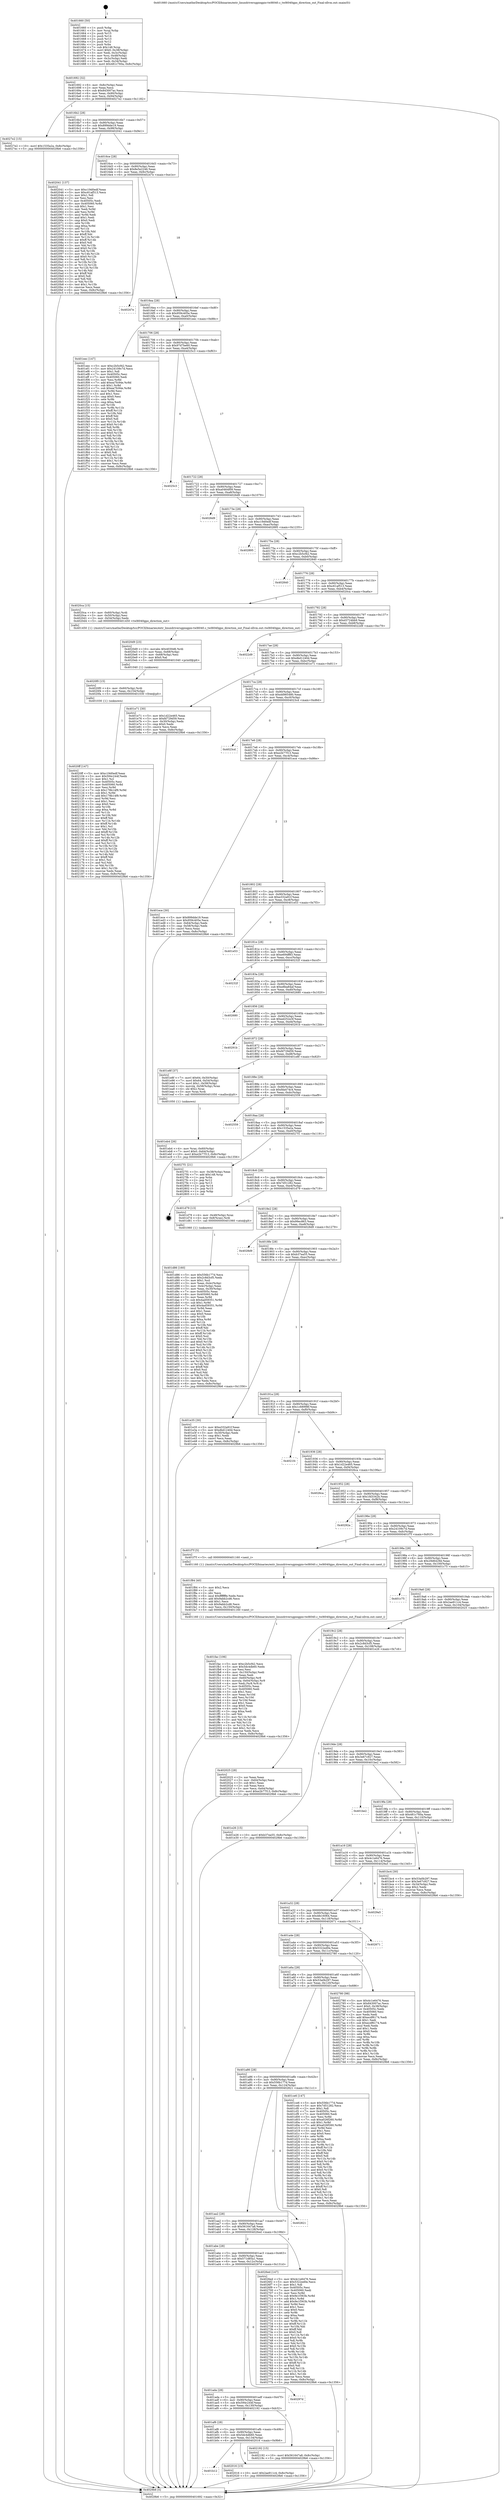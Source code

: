digraph "0x401660" {
  label = "0x401660 (/mnt/c/Users/mathe/Desktop/tcc/POCII/binaries/extr_linuxdriversgpiogpio-twl6040.c_twl6040gpo_direction_out_Final-ollvm.out::main(0))"
  labelloc = "t"
  node[shape=record]

  Entry [label="",width=0.3,height=0.3,shape=circle,fillcolor=black,style=filled]
  "0x401692" [label="{
     0x401692 [32]\l
     | [instrs]\l
     &nbsp;&nbsp;0x401692 \<+6\>: mov -0x8c(%rbp),%eax\l
     &nbsp;&nbsp;0x401698 \<+2\>: mov %eax,%ecx\l
     &nbsp;&nbsp;0x40169a \<+6\>: sub $0x843007ac,%ecx\l
     &nbsp;&nbsp;0x4016a0 \<+6\>: mov %eax,-0x90(%rbp)\l
     &nbsp;&nbsp;0x4016a6 \<+6\>: mov %ecx,-0x94(%rbp)\l
     &nbsp;&nbsp;0x4016ac \<+6\>: je 00000000004027e2 \<main+0x1182\>\l
  }"]
  "0x4027e2" [label="{
     0x4027e2 [15]\l
     | [instrs]\l
     &nbsp;&nbsp;0x4027e2 \<+10\>: movl $0x1535a2a,-0x8c(%rbp)\l
     &nbsp;&nbsp;0x4027ec \<+5\>: jmp 00000000004029b6 \<main+0x1356\>\l
  }"]
  "0x4016b2" [label="{
     0x4016b2 [28]\l
     | [instrs]\l
     &nbsp;&nbsp;0x4016b2 \<+5\>: jmp 00000000004016b7 \<main+0x57\>\l
     &nbsp;&nbsp;0x4016b7 \<+6\>: mov -0x90(%rbp),%eax\l
     &nbsp;&nbsp;0x4016bd \<+5\>: sub $0x899dde19,%eax\l
     &nbsp;&nbsp;0x4016c2 \<+6\>: mov %eax,-0x98(%rbp)\l
     &nbsp;&nbsp;0x4016c8 \<+6\>: je 0000000000402041 \<main+0x9e1\>\l
  }"]
  Exit [label="",width=0.3,height=0.3,shape=circle,fillcolor=black,style=filled,peripheries=2]
  "0x402041" [label="{
     0x402041 [137]\l
     | [instrs]\l
     &nbsp;&nbsp;0x402041 \<+5\>: mov $0xc19d0edf,%eax\l
     &nbsp;&nbsp;0x402046 \<+5\>: mov $0xc61af513,%ecx\l
     &nbsp;&nbsp;0x40204b \<+2\>: mov $0x1,%dl\l
     &nbsp;&nbsp;0x40204d \<+2\>: xor %esi,%esi\l
     &nbsp;&nbsp;0x40204f \<+7\>: mov 0x40505c,%edi\l
     &nbsp;&nbsp;0x402056 \<+8\>: mov 0x405060,%r8d\l
     &nbsp;&nbsp;0x40205e \<+3\>: sub $0x1,%esi\l
     &nbsp;&nbsp;0x402061 \<+3\>: mov %edi,%r9d\l
     &nbsp;&nbsp;0x402064 \<+3\>: add %esi,%r9d\l
     &nbsp;&nbsp;0x402067 \<+4\>: imul %r9d,%edi\l
     &nbsp;&nbsp;0x40206b \<+3\>: and $0x1,%edi\l
     &nbsp;&nbsp;0x40206e \<+3\>: cmp $0x0,%edi\l
     &nbsp;&nbsp;0x402071 \<+4\>: sete %r10b\l
     &nbsp;&nbsp;0x402075 \<+4\>: cmp $0xa,%r8d\l
     &nbsp;&nbsp;0x402079 \<+4\>: setl %r11b\l
     &nbsp;&nbsp;0x40207d \<+3\>: mov %r10b,%bl\l
     &nbsp;&nbsp;0x402080 \<+3\>: xor $0xff,%bl\l
     &nbsp;&nbsp;0x402083 \<+3\>: mov %r11b,%r14b\l
     &nbsp;&nbsp;0x402086 \<+4\>: xor $0xff,%r14b\l
     &nbsp;&nbsp;0x40208a \<+3\>: xor $0x0,%dl\l
     &nbsp;&nbsp;0x40208d \<+3\>: mov %bl,%r15b\l
     &nbsp;&nbsp;0x402090 \<+4\>: and $0x0,%r15b\l
     &nbsp;&nbsp;0x402094 \<+3\>: and %dl,%r10b\l
     &nbsp;&nbsp;0x402097 \<+3\>: mov %r14b,%r12b\l
     &nbsp;&nbsp;0x40209a \<+4\>: and $0x0,%r12b\l
     &nbsp;&nbsp;0x40209e \<+3\>: and %dl,%r11b\l
     &nbsp;&nbsp;0x4020a1 \<+3\>: or %r10b,%r15b\l
     &nbsp;&nbsp;0x4020a4 \<+3\>: or %r11b,%r12b\l
     &nbsp;&nbsp;0x4020a7 \<+3\>: xor %r12b,%r15b\l
     &nbsp;&nbsp;0x4020aa \<+3\>: or %r14b,%bl\l
     &nbsp;&nbsp;0x4020ad \<+3\>: xor $0xff,%bl\l
     &nbsp;&nbsp;0x4020b0 \<+3\>: or $0x0,%dl\l
     &nbsp;&nbsp;0x4020b3 \<+2\>: and %dl,%bl\l
     &nbsp;&nbsp;0x4020b5 \<+3\>: or %bl,%r15b\l
     &nbsp;&nbsp;0x4020b8 \<+4\>: test $0x1,%r15b\l
     &nbsp;&nbsp;0x4020bc \<+3\>: cmovne %ecx,%eax\l
     &nbsp;&nbsp;0x4020bf \<+6\>: mov %eax,-0x8c(%rbp)\l
     &nbsp;&nbsp;0x4020c5 \<+5\>: jmp 00000000004029b6 \<main+0x1356\>\l
  }"]
  "0x4016ce" [label="{
     0x4016ce [28]\l
     | [instrs]\l
     &nbsp;&nbsp;0x4016ce \<+5\>: jmp 00000000004016d3 \<main+0x73\>\l
     &nbsp;&nbsp;0x4016d3 \<+6\>: mov -0x90(%rbp),%eax\l
     &nbsp;&nbsp;0x4016d9 \<+5\>: sub $0x8e5e2246,%eax\l
     &nbsp;&nbsp;0x4016de \<+6\>: mov %eax,-0x9c(%rbp)\l
     &nbsp;&nbsp;0x4016e4 \<+6\>: je 000000000040247e \<main+0xe1e\>\l
  }"]
  "0x4020ff" [label="{
     0x4020ff [147]\l
     | [instrs]\l
     &nbsp;&nbsp;0x4020ff \<+5\>: mov $0xc19d0edf,%eax\l
     &nbsp;&nbsp;0x402104 \<+5\>: mov $0x594c244f,%edx\l
     &nbsp;&nbsp;0x402109 \<+2\>: mov $0x1,%cl\l
     &nbsp;&nbsp;0x40210b \<+7\>: mov 0x40505c,%esi\l
     &nbsp;&nbsp;0x402112 \<+8\>: mov 0x405060,%r8d\l
     &nbsp;&nbsp;0x40211a \<+3\>: mov %esi,%r9d\l
     &nbsp;&nbsp;0x40211d \<+7\>: sub $0x178b14f9,%r9d\l
     &nbsp;&nbsp;0x402124 \<+4\>: sub $0x1,%r9d\l
     &nbsp;&nbsp;0x402128 \<+7\>: add $0x178b14f9,%r9d\l
     &nbsp;&nbsp;0x40212f \<+4\>: imul %r9d,%esi\l
     &nbsp;&nbsp;0x402133 \<+3\>: and $0x1,%esi\l
     &nbsp;&nbsp;0x402136 \<+3\>: cmp $0x0,%esi\l
     &nbsp;&nbsp;0x402139 \<+4\>: sete %r10b\l
     &nbsp;&nbsp;0x40213d \<+4\>: cmp $0xa,%r8d\l
     &nbsp;&nbsp;0x402141 \<+4\>: setl %r11b\l
     &nbsp;&nbsp;0x402145 \<+3\>: mov %r10b,%bl\l
     &nbsp;&nbsp;0x402148 \<+3\>: xor $0xff,%bl\l
     &nbsp;&nbsp;0x40214b \<+3\>: mov %r11b,%r14b\l
     &nbsp;&nbsp;0x40214e \<+4\>: xor $0xff,%r14b\l
     &nbsp;&nbsp;0x402152 \<+3\>: xor $0x1,%cl\l
     &nbsp;&nbsp;0x402155 \<+3\>: mov %bl,%r15b\l
     &nbsp;&nbsp;0x402158 \<+4\>: and $0xff,%r15b\l
     &nbsp;&nbsp;0x40215c \<+3\>: and %cl,%r10b\l
     &nbsp;&nbsp;0x40215f \<+3\>: mov %r14b,%r12b\l
     &nbsp;&nbsp;0x402162 \<+4\>: and $0xff,%r12b\l
     &nbsp;&nbsp;0x402166 \<+3\>: and %cl,%r11b\l
     &nbsp;&nbsp;0x402169 \<+3\>: or %r10b,%r15b\l
     &nbsp;&nbsp;0x40216c \<+3\>: or %r11b,%r12b\l
     &nbsp;&nbsp;0x40216f \<+3\>: xor %r12b,%r15b\l
     &nbsp;&nbsp;0x402172 \<+3\>: or %r14b,%bl\l
     &nbsp;&nbsp;0x402175 \<+3\>: xor $0xff,%bl\l
     &nbsp;&nbsp;0x402178 \<+3\>: or $0x1,%cl\l
     &nbsp;&nbsp;0x40217b \<+2\>: and %cl,%bl\l
     &nbsp;&nbsp;0x40217d \<+3\>: or %bl,%r15b\l
     &nbsp;&nbsp;0x402180 \<+4\>: test $0x1,%r15b\l
     &nbsp;&nbsp;0x402184 \<+3\>: cmovne %edx,%eax\l
     &nbsp;&nbsp;0x402187 \<+6\>: mov %eax,-0x8c(%rbp)\l
     &nbsp;&nbsp;0x40218d \<+5\>: jmp 00000000004029b6 \<main+0x1356\>\l
  }"]
  "0x40247e" [label="{
     0x40247e\l
  }", style=dashed]
  "0x4016ea" [label="{
     0x4016ea [28]\l
     | [instrs]\l
     &nbsp;&nbsp;0x4016ea \<+5\>: jmp 00000000004016ef \<main+0x8f\>\l
     &nbsp;&nbsp;0x4016ef \<+6\>: mov -0x90(%rbp),%eax\l
     &nbsp;&nbsp;0x4016f5 \<+5\>: sub $0x959c405e,%eax\l
     &nbsp;&nbsp;0x4016fa \<+6\>: mov %eax,-0xa0(%rbp)\l
     &nbsp;&nbsp;0x401700 \<+6\>: je 0000000000401eec \<main+0x88c\>\l
  }"]
  "0x4020f0" [label="{
     0x4020f0 [15]\l
     | [instrs]\l
     &nbsp;&nbsp;0x4020f0 \<+4\>: mov -0x60(%rbp),%rdi\l
     &nbsp;&nbsp;0x4020f4 \<+6\>: mov %eax,-0x154(%rbp)\l
     &nbsp;&nbsp;0x4020fa \<+5\>: call 0000000000401030 \<free@plt\>\l
     | [calls]\l
     &nbsp;&nbsp;0x401030 \{1\} (unknown)\l
  }"]
  "0x401eec" [label="{
     0x401eec [147]\l
     | [instrs]\l
     &nbsp;&nbsp;0x401eec \<+5\>: mov $0xc2b5cf42,%eax\l
     &nbsp;&nbsp;0x401ef1 \<+5\>: mov $0x24109c7d,%ecx\l
     &nbsp;&nbsp;0x401ef6 \<+2\>: mov $0x1,%dl\l
     &nbsp;&nbsp;0x401ef8 \<+7\>: mov 0x40505c,%esi\l
     &nbsp;&nbsp;0x401eff \<+7\>: mov 0x405060,%edi\l
     &nbsp;&nbsp;0x401f06 \<+3\>: mov %esi,%r8d\l
     &nbsp;&nbsp;0x401f09 \<+7\>: add $0xea7fc94e,%r8d\l
     &nbsp;&nbsp;0x401f10 \<+4\>: sub $0x1,%r8d\l
     &nbsp;&nbsp;0x401f14 \<+7\>: sub $0xea7fc94e,%r8d\l
     &nbsp;&nbsp;0x401f1b \<+4\>: imul %r8d,%esi\l
     &nbsp;&nbsp;0x401f1f \<+3\>: and $0x1,%esi\l
     &nbsp;&nbsp;0x401f22 \<+3\>: cmp $0x0,%esi\l
     &nbsp;&nbsp;0x401f25 \<+4\>: sete %r9b\l
     &nbsp;&nbsp;0x401f29 \<+3\>: cmp $0xa,%edi\l
     &nbsp;&nbsp;0x401f2c \<+4\>: setl %r10b\l
     &nbsp;&nbsp;0x401f30 \<+3\>: mov %r9b,%r11b\l
     &nbsp;&nbsp;0x401f33 \<+4\>: xor $0xff,%r11b\l
     &nbsp;&nbsp;0x401f37 \<+3\>: mov %r10b,%bl\l
     &nbsp;&nbsp;0x401f3a \<+3\>: xor $0xff,%bl\l
     &nbsp;&nbsp;0x401f3d \<+3\>: xor $0x0,%dl\l
     &nbsp;&nbsp;0x401f40 \<+3\>: mov %r11b,%r14b\l
     &nbsp;&nbsp;0x401f43 \<+4\>: and $0x0,%r14b\l
     &nbsp;&nbsp;0x401f47 \<+3\>: and %dl,%r9b\l
     &nbsp;&nbsp;0x401f4a \<+3\>: mov %bl,%r15b\l
     &nbsp;&nbsp;0x401f4d \<+4\>: and $0x0,%r15b\l
     &nbsp;&nbsp;0x401f51 \<+3\>: and %dl,%r10b\l
     &nbsp;&nbsp;0x401f54 \<+3\>: or %r9b,%r14b\l
     &nbsp;&nbsp;0x401f57 \<+3\>: or %r10b,%r15b\l
     &nbsp;&nbsp;0x401f5a \<+3\>: xor %r15b,%r14b\l
     &nbsp;&nbsp;0x401f5d \<+3\>: or %bl,%r11b\l
     &nbsp;&nbsp;0x401f60 \<+4\>: xor $0xff,%r11b\l
     &nbsp;&nbsp;0x401f64 \<+3\>: or $0x0,%dl\l
     &nbsp;&nbsp;0x401f67 \<+3\>: and %dl,%r11b\l
     &nbsp;&nbsp;0x401f6a \<+3\>: or %r11b,%r14b\l
     &nbsp;&nbsp;0x401f6d \<+4\>: test $0x1,%r14b\l
     &nbsp;&nbsp;0x401f71 \<+3\>: cmovne %ecx,%eax\l
     &nbsp;&nbsp;0x401f74 \<+6\>: mov %eax,-0x8c(%rbp)\l
     &nbsp;&nbsp;0x401f7a \<+5\>: jmp 00000000004029b6 \<main+0x1356\>\l
  }"]
  "0x401706" [label="{
     0x401706 [28]\l
     | [instrs]\l
     &nbsp;&nbsp;0x401706 \<+5\>: jmp 000000000040170b \<main+0xab\>\l
     &nbsp;&nbsp;0x40170b \<+6\>: mov -0x90(%rbp),%eax\l
     &nbsp;&nbsp;0x401711 \<+5\>: sub $0x97d7be60,%eax\l
     &nbsp;&nbsp;0x401716 \<+6\>: mov %eax,-0xa4(%rbp)\l
     &nbsp;&nbsp;0x40171c \<+6\>: je 00000000004025c3 \<main+0xf63\>\l
  }"]
  "0x4020d9" [label="{
     0x4020d9 [23]\l
     | [instrs]\l
     &nbsp;&nbsp;0x4020d9 \<+10\>: movabs $0x4030d6,%rdi\l
     &nbsp;&nbsp;0x4020e3 \<+3\>: mov %eax,-0x68(%rbp)\l
     &nbsp;&nbsp;0x4020e6 \<+3\>: mov -0x68(%rbp),%esi\l
     &nbsp;&nbsp;0x4020e9 \<+2\>: mov $0x0,%al\l
     &nbsp;&nbsp;0x4020eb \<+5\>: call 0000000000401040 \<printf@plt\>\l
     | [calls]\l
     &nbsp;&nbsp;0x401040 \{1\} (unknown)\l
  }"]
  "0x4025c3" [label="{
     0x4025c3\l
  }", style=dashed]
  "0x401722" [label="{
     0x401722 [28]\l
     | [instrs]\l
     &nbsp;&nbsp;0x401722 \<+5\>: jmp 0000000000401727 \<main+0xc7\>\l
     &nbsp;&nbsp;0x401727 \<+6\>: mov -0x90(%rbp),%eax\l
     &nbsp;&nbsp;0x40172d \<+5\>: sub $0xa0464f09,%eax\l
     &nbsp;&nbsp;0x401732 \<+6\>: mov %eax,-0xa8(%rbp)\l
     &nbsp;&nbsp;0x401738 \<+6\>: je 00000000004026d9 \<main+0x1079\>\l
  }"]
  "0x401b12" [label="{
     0x401b12\l
  }", style=dashed]
  "0x4026d9" [label="{
     0x4026d9\l
  }", style=dashed]
  "0x40173e" [label="{
     0x40173e [28]\l
     | [instrs]\l
     &nbsp;&nbsp;0x40173e \<+5\>: jmp 0000000000401743 \<main+0xe3\>\l
     &nbsp;&nbsp;0x401743 \<+6\>: mov -0x90(%rbp),%eax\l
     &nbsp;&nbsp;0x401749 \<+5\>: sub $0xc19d0edf,%eax\l
     &nbsp;&nbsp;0x40174e \<+6\>: mov %eax,-0xac(%rbp)\l
     &nbsp;&nbsp;0x401754 \<+6\>: je 0000000000402895 \<main+0x1235\>\l
  }"]
  "0x402016" [label="{
     0x402016 [15]\l
     | [instrs]\l
     &nbsp;&nbsp;0x402016 \<+10\>: movl $0x2ae911c4,-0x8c(%rbp)\l
     &nbsp;&nbsp;0x402020 \<+5\>: jmp 00000000004029b6 \<main+0x1356\>\l
  }"]
  "0x402895" [label="{
     0x402895\l
  }", style=dashed]
  "0x40175a" [label="{
     0x40175a [28]\l
     | [instrs]\l
     &nbsp;&nbsp;0x40175a \<+5\>: jmp 000000000040175f \<main+0xff\>\l
     &nbsp;&nbsp;0x40175f \<+6\>: mov -0x90(%rbp),%eax\l
     &nbsp;&nbsp;0x401765 \<+5\>: sub $0xc2b5cf42,%eax\l
     &nbsp;&nbsp;0x40176a \<+6\>: mov %eax,-0xb0(%rbp)\l
     &nbsp;&nbsp;0x401770 \<+6\>: je 0000000000402840 \<main+0x11e0\>\l
  }"]
  "0x401af6" [label="{
     0x401af6 [28]\l
     | [instrs]\l
     &nbsp;&nbsp;0x401af6 \<+5\>: jmp 0000000000401afb \<main+0x49b\>\l
     &nbsp;&nbsp;0x401afb \<+6\>: mov -0x90(%rbp),%eax\l
     &nbsp;&nbsp;0x401b01 \<+5\>: sub $0x5dc4db60,%eax\l
     &nbsp;&nbsp;0x401b06 \<+6\>: mov %eax,-0x134(%rbp)\l
     &nbsp;&nbsp;0x401b0c \<+6\>: je 0000000000402016 \<main+0x9b6\>\l
  }"]
  "0x402840" [label="{
     0x402840\l
  }", style=dashed]
  "0x401776" [label="{
     0x401776 [28]\l
     | [instrs]\l
     &nbsp;&nbsp;0x401776 \<+5\>: jmp 000000000040177b \<main+0x11b\>\l
     &nbsp;&nbsp;0x40177b \<+6\>: mov -0x90(%rbp),%eax\l
     &nbsp;&nbsp;0x401781 \<+5\>: sub $0xc61af513,%eax\l
     &nbsp;&nbsp;0x401786 \<+6\>: mov %eax,-0xb4(%rbp)\l
     &nbsp;&nbsp;0x40178c \<+6\>: je 00000000004020ca \<main+0xa6a\>\l
  }"]
  "0x402192" [label="{
     0x402192 [15]\l
     | [instrs]\l
     &nbsp;&nbsp;0x402192 \<+10\>: movl $0x561647a8,-0x8c(%rbp)\l
     &nbsp;&nbsp;0x40219c \<+5\>: jmp 00000000004029b6 \<main+0x1356\>\l
  }"]
  "0x4020ca" [label="{
     0x4020ca [15]\l
     | [instrs]\l
     &nbsp;&nbsp;0x4020ca \<+4\>: mov -0x60(%rbp),%rdi\l
     &nbsp;&nbsp;0x4020ce \<+3\>: mov -0x50(%rbp),%esi\l
     &nbsp;&nbsp;0x4020d1 \<+3\>: mov -0x54(%rbp),%edx\l
     &nbsp;&nbsp;0x4020d4 \<+5\>: call 0000000000401450 \<twl6040gpo_direction_out\>\l
     | [calls]\l
     &nbsp;&nbsp;0x401450 \{1\} (/mnt/c/Users/mathe/Desktop/tcc/POCII/binaries/extr_linuxdriversgpiogpio-twl6040.c_twl6040gpo_direction_out_Final-ollvm.out::twl6040gpo_direction_out)\l
  }"]
  "0x401792" [label="{
     0x401792 [28]\l
     | [instrs]\l
     &nbsp;&nbsp;0x401792 \<+5\>: jmp 0000000000401797 \<main+0x137\>\l
     &nbsp;&nbsp;0x401797 \<+6\>: mov -0x90(%rbp),%eax\l
     &nbsp;&nbsp;0x40179d \<+5\>: sub $0xd3724bb9,%eax\l
     &nbsp;&nbsp;0x4017a2 \<+6\>: mov %eax,-0xb8(%rbp)\l
     &nbsp;&nbsp;0x4017a8 \<+6\>: je 00000000004022d9 \<main+0xc79\>\l
  }"]
  "0x401ada" [label="{
     0x401ada [28]\l
     | [instrs]\l
     &nbsp;&nbsp;0x401ada \<+5\>: jmp 0000000000401adf \<main+0x47f\>\l
     &nbsp;&nbsp;0x401adf \<+6\>: mov -0x90(%rbp),%eax\l
     &nbsp;&nbsp;0x401ae5 \<+5\>: sub $0x594c244f,%eax\l
     &nbsp;&nbsp;0x401aea \<+6\>: mov %eax,-0x130(%rbp)\l
     &nbsp;&nbsp;0x401af0 \<+6\>: je 0000000000402192 \<main+0xb32\>\l
  }"]
  "0x4022d9" [label="{
     0x4022d9\l
  }", style=dashed]
  "0x4017ae" [label="{
     0x4017ae [28]\l
     | [instrs]\l
     &nbsp;&nbsp;0x4017ae \<+5\>: jmp 00000000004017b3 \<main+0x153\>\l
     &nbsp;&nbsp;0x4017b3 \<+6\>: mov -0x90(%rbp),%eax\l
     &nbsp;&nbsp;0x4017b9 \<+5\>: sub $0xdbd1240d,%eax\l
     &nbsp;&nbsp;0x4017be \<+6\>: mov %eax,-0xbc(%rbp)\l
     &nbsp;&nbsp;0x4017c4 \<+6\>: je 0000000000401e71 \<main+0x811\>\l
  }"]
  "0x40297d" [label="{
     0x40297d\l
  }", style=dashed]
  "0x401e71" [label="{
     0x401e71 [30]\l
     | [instrs]\l
     &nbsp;&nbsp;0x401e71 \<+5\>: mov $0x1d22e465,%eax\l
     &nbsp;&nbsp;0x401e76 \<+5\>: mov $0xfd729d59,%ecx\l
     &nbsp;&nbsp;0x401e7b \<+3\>: mov -0x30(%rbp),%edx\l
     &nbsp;&nbsp;0x401e7e \<+3\>: cmp $0x0,%edx\l
     &nbsp;&nbsp;0x401e81 \<+3\>: cmove %ecx,%eax\l
     &nbsp;&nbsp;0x401e84 \<+6\>: mov %eax,-0x8c(%rbp)\l
     &nbsp;&nbsp;0x401e8a \<+5\>: jmp 00000000004029b6 \<main+0x1356\>\l
  }"]
  "0x4017ca" [label="{
     0x4017ca [28]\l
     | [instrs]\l
     &nbsp;&nbsp;0x4017ca \<+5\>: jmp 00000000004017cf \<main+0x16f\>\l
     &nbsp;&nbsp;0x4017cf \<+6\>: mov -0x90(%rbp),%eax\l
     &nbsp;&nbsp;0x4017d5 \<+5\>: sub $0xdd985480,%eax\l
     &nbsp;&nbsp;0x4017da \<+6\>: mov %eax,-0xc0(%rbp)\l
     &nbsp;&nbsp;0x4017e0 \<+6\>: je 00000000004023cd \<main+0xd6d\>\l
  }"]
  "0x401abe" [label="{
     0x401abe [28]\l
     | [instrs]\l
     &nbsp;&nbsp;0x401abe \<+5\>: jmp 0000000000401ac3 \<main+0x463\>\l
     &nbsp;&nbsp;0x401ac3 \<+6\>: mov -0x90(%rbp),%eax\l
     &nbsp;&nbsp;0x401ac9 \<+5\>: sub $0x571d85a1,%eax\l
     &nbsp;&nbsp;0x401ace \<+6\>: mov %eax,-0x12c(%rbp)\l
     &nbsp;&nbsp;0x401ad4 \<+6\>: je 000000000040297d \<main+0x131d\>\l
  }"]
  "0x4023cd" [label="{
     0x4023cd\l
  }", style=dashed]
  "0x4017e6" [label="{
     0x4017e6 [28]\l
     | [instrs]\l
     &nbsp;&nbsp;0x4017e6 \<+5\>: jmp 00000000004017eb \<main+0x18b\>\l
     &nbsp;&nbsp;0x4017eb \<+6\>: mov -0x90(%rbp),%eax\l
     &nbsp;&nbsp;0x4017f1 \<+5\>: sub $0xe2b77f13,%eax\l
     &nbsp;&nbsp;0x4017f6 \<+6\>: mov %eax,-0xc4(%rbp)\l
     &nbsp;&nbsp;0x4017fc \<+6\>: je 0000000000401ece \<main+0x86e\>\l
  }"]
  "0x4026ed" [label="{
     0x4026ed [147]\l
     | [instrs]\l
     &nbsp;&nbsp;0x4026ed \<+5\>: mov $0x4c1e6476,%eax\l
     &nbsp;&nbsp;0x4026f2 \<+5\>: mov $0x5322ed0e,%ecx\l
     &nbsp;&nbsp;0x4026f7 \<+2\>: mov $0x1,%dl\l
     &nbsp;&nbsp;0x4026f9 \<+7\>: mov 0x40505c,%esi\l
     &nbsp;&nbsp;0x402700 \<+7\>: mov 0x405060,%edi\l
     &nbsp;&nbsp;0x402707 \<+3\>: mov %esi,%r8d\l
     &nbsp;&nbsp;0x40270a \<+7\>: sub $0x9e1f363b,%r8d\l
     &nbsp;&nbsp;0x402711 \<+4\>: sub $0x1,%r8d\l
     &nbsp;&nbsp;0x402715 \<+7\>: add $0x9e1f363b,%r8d\l
     &nbsp;&nbsp;0x40271c \<+4\>: imul %r8d,%esi\l
     &nbsp;&nbsp;0x402720 \<+3\>: and $0x1,%esi\l
     &nbsp;&nbsp;0x402723 \<+3\>: cmp $0x0,%esi\l
     &nbsp;&nbsp;0x402726 \<+4\>: sete %r9b\l
     &nbsp;&nbsp;0x40272a \<+3\>: cmp $0xa,%edi\l
     &nbsp;&nbsp;0x40272d \<+4\>: setl %r10b\l
     &nbsp;&nbsp;0x402731 \<+3\>: mov %r9b,%r11b\l
     &nbsp;&nbsp;0x402734 \<+4\>: xor $0xff,%r11b\l
     &nbsp;&nbsp;0x402738 \<+3\>: mov %r10b,%bl\l
     &nbsp;&nbsp;0x40273b \<+3\>: xor $0xff,%bl\l
     &nbsp;&nbsp;0x40273e \<+3\>: xor $0x0,%dl\l
     &nbsp;&nbsp;0x402741 \<+3\>: mov %r11b,%r14b\l
     &nbsp;&nbsp;0x402744 \<+4\>: and $0x0,%r14b\l
     &nbsp;&nbsp;0x402748 \<+3\>: and %dl,%r9b\l
     &nbsp;&nbsp;0x40274b \<+3\>: mov %bl,%r15b\l
     &nbsp;&nbsp;0x40274e \<+4\>: and $0x0,%r15b\l
     &nbsp;&nbsp;0x402752 \<+3\>: and %dl,%r10b\l
     &nbsp;&nbsp;0x402755 \<+3\>: or %r9b,%r14b\l
     &nbsp;&nbsp;0x402758 \<+3\>: or %r10b,%r15b\l
     &nbsp;&nbsp;0x40275b \<+3\>: xor %r15b,%r14b\l
     &nbsp;&nbsp;0x40275e \<+3\>: or %bl,%r11b\l
     &nbsp;&nbsp;0x402761 \<+4\>: xor $0xff,%r11b\l
     &nbsp;&nbsp;0x402765 \<+3\>: or $0x0,%dl\l
     &nbsp;&nbsp;0x402768 \<+3\>: and %dl,%r11b\l
     &nbsp;&nbsp;0x40276b \<+3\>: or %r11b,%r14b\l
     &nbsp;&nbsp;0x40276e \<+4\>: test $0x1,%r14b\l
     &nbsp;&nbsp;0x402772 \<+3\>: cmovne %ecx,%eax\l
     &nbsp;&nbsp;0x402775 \<+6\>: mov %eax,-0x8c(%rbp)\l
     &nbsp;&nbsp;0x40277b \<+5\>: jmp 00000000004029b6 \<main+0x1356\>\l
  }"]
  "0x401ece" [label="{
     0x401ece [30]\l
     | [instrs]\l
     &nbsp;&nbsp;0x401ece \<+5\>: mov $0x899dde19,%eax\l
     &nbsp;&nbsp;0x401ed3 \<+5\>: mov $0x959c405e,%ecx\l
     &nbsp;&nbsp;0x401ed8 \<+3\>: mov -0x64(%rbp),%edx\l
     &nbsp;&nbsp;0x401edb \<+3\>: cmp -0x58(%rbp),%edx\l
     &nbsp;&nbsp;0x401ede \<+3\>: cmovl %ecx,%eax\l
     &nbsp;&nbsp;0x401ee1 \<+6\>: mov %eax,-0x8c(%rbp)\l
     &nbsp;&nbsp;0x401ee7 \<+5\>: jmp 00000000004029b6 \<main+0x1356\>\l
  }"]
  "0x401802" [label="{
     0x401802 [28]\l
     | [instrs]\l
     &nbsp;&nbsp;0x401802 \<+5\>: jmp 0000000000401807 \<main+0x1a7\>\l
     &nbsp;&nbsp;0x401807 \<+6\>: mov -0x90(%rbp),%eax\l
     &nbsp;&nbsp;0x40180d \<+5\>: sub $0xe332a91f,%eax\l
     &nbsp;&nbsp;0x401812 \<+6\>: mov %eax,-0xc8(%rbp)\l
     &nbsp;&nbsp;0x401818 \<+6\>: je 0000000000401e53 \<main+0x7f3\>\l
  }"]
  "0x401aa2" [label="{
     0x401aa2 [28]\l
     | [instrs]\l
     &nbsp;&nbsp;0x401aa2 \<+5\>: jmp 0000000000401aa7 \<main+0x447\>\l
     &nbsp;&nbsp;0x401aa7 \<+6\>: mov -0x90(%rbp),%eax\l
     &nbsp;&nbsp;0x401aad \<+5\>: sub $0x561647a8,%eax\l
     &nbsp;&nbsp;0x401ab2 \<+6\>: mov %eax,-0x128(%rbp)\l
     &nbsp;&nbsp;0x401ab8 \<+6\>: je 00000000004026ed \<main+0x108d\>\l
  }"]
  "0x401e53" [label="{
     0x401e53\l
  }", style=dashed]
  "0x40181e" [label="{
     0x40181e [28]\l
     | [instrs]\l
     &nbsp;&nbsp;0x40181e \<+5\>: jmp 0000000000401823 \<main+0x1c3\>\l
     &nbsp;&nbsp;0x401823 \<+6\>: mov -0x90(%rbp),%eax\l
     &nbsp;&nbsp;0x401829 \<+5\>: sub $0xe694ff83,%eax\l
     &nbsp;&nbsp;0x40182e \<+6\>: mov %eax,-0xcc(%rbp)\l
     &nbsp;&nbsp;0x401834 \<+6\>: je 000000000040232f \<main+0xccf\>\l
  }"]
  "0x402821" [label="{
     0x402821\l
  }", style=dashed]
  "0x40232f" [label="{
     0x40232f\l
  }", style=dashed]
  "0x40183a" [label="{
     0x40183a [28]\l
     | [instrs]\l
     &nbsp;&nbsp;0x40183a \<+5\>: jmp 000000000040183f \<main+0x1df\>\l
     &nbsp;&nbsp;0x40183f \<+6\>: mov -0x90(%rbp),%eax\l
     &nbsp;&nbsp;0x401845 \<+5\>: sub $0xe8ba84af,%eax\l
     &nbsp;&nbsp;0x40184a \<+6\>: mov %eax,-0xd0(%rbp)\l
     &nbsp;&nbsp;0x401850 \<+6\>: je 0000000000402680 \<main+0x1020\>\l
  }"]
  "0x401fac" [label="{
     0x401fac [106]\l
     | [instrs]\l
     &nbsp;&nbsp;0x401fac \<+5\>: mov $0xc2b5cf42,%ecx\l
     &nbsp;&nbsp;0x401fb1 \<+5\>: mov $0x5dc4db60,%edx\l
     &nbsp;&nbsp;0x401fb6 \<+2\>: xor %esi,%esi\l
     &nbsp;&nbsp;0x401fb8 \<+6\>: mov -0x150(%rbp),%edi\l
     &nbsp;&nbsp;0x401fbe \<+3\>: imul %eax,%edi\l
     &nbsp;&nbsp;0x401fc1 \<+4\>: mov -0x60(%rbp),%r8\l
     &nbsp;&nbsp;0x401fc5 \<+4\>: movslq -0x64(%rbp),%r9\l
     &nbsp;&nbsp;0x401fc9 \<+4\>: mov %edi,(%r8,%r9,4)\l
     &nbsp;&nbsp;0x401fcd \<+7\>: mov 0x40505c,%eax\l
     &nbsp;&nbsp;0x401fd4 \<+7\>: mov 0x405060,%edi\l
     &nbsp;&nbsp;0x401fdb \<+3\>: sub $0x1,%esi\l
     &nbsp;&nbsp;0x401fde \<+3\>: mov %eax,%r10d\l
     &nbsp;&nbsp;0x401fe1 \<+3\>: add %esi,%r10d\l
     &nbsp;&nbsp;0x401fe4 \<+4\>: imul %r10d,%eax\l
     &nbsp;&nbsp;0x401fe8 \<+3\>: and $0x1,%eax\l
     &nbsp;&nbsp;0x401feb \<+3\>: cmp $0x0,%eax\l
     &nbsp;&nbsp;0x401fee \<+4\>: sete %r11b\l
     &nbsp;&nbsp;0x401ff2 \<+3\>: cmp $0xa,%edi\l
     &nbsp;&nbsp;0x401ff5 \<+3\>: setl %bl\l
     &nbsp;&nbsp;0x401ff8 \<+3\>: mov %r11b,%r14b\l
     &nbsp;&nbsp;0x401ffb \<+3\>: and %bl,%r14b\l
     &nbsp;&nbsp;0x401ffe \<+3\>: xor %bl,%r11b\l
     &nbsp;&nbsp;0x402001 \<+3\>: or %r11b,%r14b\l
     &nbsp;&nbsp;0x402004 \<+4\>: test $0x1,%r14b\l
     &nbsp;&nbsp;0x402008 \<+3\>: cmovne %edx,%ecx\l
     &nbsp;&nbsp;0x40200b \<+6\>: mov %ecx,-0x8c(%rbp)\l
     &nbsp;&nbsp;0x402011 \<+5\>: jmp 00000000004029b6 \<main+0x1356\>\l
  }"]
  "0x402680" [label="{
     0x402680\l
  }", style=dashed]
  "0x401856" [label="{
     0x401856 [28]\l
     | [instrs]\l
     &nbsp;&nbsp;0x401856 \<+5\>: jmp 000000000040185b \<main+0x1fb\>\l
     &nbsp;&nbsp;0x40185b \<+6\>: mov -0x90(%rbp),%eax\l
     &nbsp;&nbsp;0x401861 \<+5\>: sub $0xed252e3f,%eax\l
     &nbsp;&nbsp;0x401866 \<+6\>: mov %eax,-0xd4(%rbp)\l
     &nbsp;&nbsp;0x40186c \<+6\>: je 000000000040291b \<main+0x12bb\>\l
  }"]
  "0x401f84" [label="{
     0x401f84 [40]\l
     | [instrs]\l
     &nbsp;&nbsp;0x401f84 \<+5\>: mov $0x2,%ecx\l
     &nbsp;&nbsp;0x401f89 \<+1\>: cltd\l
     &nbsp;&nbsp;0x401f8a \<+2\>: idiv %ecx\l
     &nbsp;&nbsp;0x401f8c \<+6\>: imul $0xfffffffe,%edx,%ecx\l
     &nbsp;&nbsp;0x401f92 \<+6\>: add $0x9abb2cd6,%ecx\l
     &nbsp;&nbsp;0x401f98 \<+3\>: add $0x1,%ecx\l
     &nbsp;&nbsp;0x401f9b \<+6\>: sub $0x9abb2cd6,%ecx\l
     &nbsp;&nbsp;0x401fa1 \<+6\>: mov %ecx,-0x150(%rbp)\l
     &nbsp;&nbsp;0x401fa7 \<+5\>: call 0000000000401160 \<next_i\>\l
     | [calls]\l
     &nbsp;&nbsp;0x401160 \{1\} (/mnt/c/Users/mathe/Desktop/tcc/POCII/binaries/extr_linuxdriversgpiogpio-twl6040.c_twl6040gpo_direction_out_Final-ollvm.out::next_i)\l
  }"]
  "0x40291b" [label="{
     0x40291b\l
  }", style=dashed]
  "0x401872" [label="{
     0x401872 [28]\l
     | [instrs]\l
     &nbsp;&nbsp;0x401872 \<+5\>: jmp 0000000000401877 \<main+0x217\>\l
     &nbsp;&nbsp;0x401877 \<+6\>: mov -0x90(%rbp),%eax\l
     &nbsp;&nbsp;0x40187d \<+5\>: sub $0xfd729d59,%eax\l
     &nbsp;&nbsp;0x401882 \<+6\>: mov %eax,-0xd8(%rbp)\l
     &nbsp;&nbsp;0x401888 \<+6\>: je 0000000000401e8f \<main+0x82f\>\l
  }"]
  "0x401eb4" [label="{
     0x401eb4 [26]\l
     | [instrs]\l
     &nbsp;&nbsp;0x401eb4 \<+4\>: mov %rax,-0x60(%rbp)\l
     &nbsp;&nbsp;0x401eb8 \<+7\>: movl $0x0,-0x64(%rbp)\l
     &nbsp;&nbsp;0x401ebf \<+10\>: movl $0xe2b77f13,-0x8c(%rbp)\l
     &nbsp;&nbsp;0x401ec9 \<+5\>: jmp 00000000004029b6 \<main+0x1356\>\l
  }"]
  "0x401e8f" [label="{
     0x401e8f [37]\l
     | [instrs]\l
     &nbsp;&nbsp;0x401e8f \<+7\>: movl $0x64,-0x50(%rbp)\l
     &nbsp;&nbsp;0x401e96 \<+7\>: movl $0x64,-0x54(%rbp)\l
     &nbsp;&nbsp;0x401e9d \<+7\>: movl $0x1,-0x58(%rbp)\l
     &nbsp;&nbsp;0x401ea4 \<+4\>: movslq -0x58(%rbp),%rax\l
     &nbsp;&nbsp;0x401ea8 \<+4\>: shl $0x2,%rax\l
     &nbsp;&nbsp;0x401eac \<+3\>: mov %rax,%rdi\l
     &nbsp;&nbsp;0x401eaf \<+5\>: call 0000000000401050 \<malloc@plt\>\l
     | [calls]\l
     &nbsp;&nbsp;0x401050 \{1\} (unknown)\l
  }"]
  "0x40188e" [label="{
     0x40188e [28]\l
     | [instrs]\l
     &nbsp;&nbsp;0x40188e \<+5\>: jmp 0000000000401893 \<main+0x233\>\l
     &nbsp;&nbsp;0x401893 \<+6\>: mov -0x90(%rbp),%eax\l
     &nbsp;&nbsp;0x401899 \<+5\>: sub $0xfda474c4,%eax\l
     &nbsp;&nbsp;0x40189e \<+6\>: mov %eax,-0xdc(%rbp)\l
     &nbsp;&nbsp;0x4018a4 \<+6\>: je 0000000000402559 \<main+0xef9\>\l
  }"]
  "0x401d86" [label="{
     0x401d86 [160]\l
     | [instrs]\l
     &nbsp;&nbsp;0x401d86 \<+5\>: mov $0x556b177d,%ecx\l
     &nbsp;&nbsp;0x401d8b \<+5\>: mov $0x2c8d3cf5,%edx\l
     &nbsp;&nbsp;0x401d90 \<+3\>: mov $0x1,%sil\l
     &nbsp;&nbsp;0x401d93 \<+3\>: mov %eax,-0x4c(%rbp)\l
     &nbsp;&nbsp;0x401d96 \<+3\>: mov -0x4c(%rbp),%eax\l
     &nbsp;&nbsp;0x401d99 \<+3\>: mov %eax,-0x30(%rbp)\l
     &nbsp;&nbsp;0x401d9c \<+7\>: mov 0x40505c,%eax\l
     &nbsp;&nbsp;0x401da3 \<+8\>: mov 0x405060,%r8d\l
     &nbsp;&nbsp;0x401dab \<+3\>: mov %eax,%r9d\l
     &nbsp;&nbsp;0x401dae \<+7\>: sub $0x4ad59351,%r9d\l
     &nbsp;&nbsp;0x401db5 \<+4\>: sub $0x1,%r9d\l
     &nbsp;&nbsp;0x401db9 \<+7\>: add $0x4ad59351,%r9d\l
     &nbsp;&nbsp;0x401dc0 \<+4\>: imul %r9d,%eax\l
     &nbsp;&nbsp;0x401dc4 \<+3\>: and $0x1,%eax\l
     &nbsp;&nbsp;0x401dc7 \<+3\>: cmp $0x0,%eax\l
     &nbsp;&nbsp;0x401dca \<+4\>: sete %r10b\l
     &nbsp;&nbsp;0x401dce \<+4\>: cmp $0xa,%r8d\l
     &nbsp;&nbsp;0x401dd2 \<+4\>: setl %r11b\l
     &nbsp;&nbsp;0x401dd6 \<+3\>: mov %r10b,%bl\l
     &nbsp;&nbsp;0x401dd9 \<+3\>: xor $0xff,%bl\l
     &nbsp;&nbsp;0x401ddc \<+3\>: mov %r11b,%r14b\l
     &nbsp;&nbsp;0x401ddf \<+4\>: xor $0xff,%r14b\l
     &nbsp;&nbsp;0x401de3 \<+4\>: xor $0x0,%sil\l
     &nbsp;&nbsp;0x401de7 \<+3\>: mov %bl,%r15b\l
     &nbsp;&nbsp;0x401dea \<+4\>: and $0x0,%r15b\l
     &nbsp;&nbsp;0x401dee \<+3\>: and %sil,%r10b\l
     &nbsp;&nbsp;0x401df1 \<+3\>: mov %r14b,%r12b\l
     &nbsp;&nbsp;0x401df4 \<+4\>: and $0x0,%r12b\l
     &nbsp;&nbsp;0x401df8 \<+3\>: and %sil,%r11b\l
     &nbsp;&nbsp;0x401dfb \<+3\>: or %r10b,%r15b\l
     &nbsp;&nbsp;0x401dfe \<+3\>: or %r11b,%r12b\l
     &nbsp;&nbsp;0x401e01 \<+3\>: xor %r12b,%r15b\l
     &nbsp;&nbsp;0x401e04 \<+3\>: or %r14b,%bl\l
     &nbsp;&nbsp;0x401e07 \<+3\>: xor $0xff,%bl\l
     &nbsp;&nbsp;0x401e0a \<+4\>: or $0x0,%sil\l
     &nbsp;&nbsp;0x401e0e \<+3\>: and %sil,%bl\l
     &nbsp;&nbsp;0x401e11 \<+3\>: or %bl,%r15b\l
     &nbsp;&nbsp;0x401e14 \<+4\>: test $0x1,%r15b\l
     &nbsp;&nbsp;0x401e18 \<+3\>: cmovne %edx,%ecx\l
     &nbsp;&nbsp;0x401e1b \<+6\>: mov %ecx,-0x8c(%rbp)\l
     &nbsp;&nbsp;0x401e21 \<+5\>: jmp 00000000004029b6 \<main+0x1356\>\l
  }"]
  "0x402559" [label="{
     0x402559\l
  }", style=dashed]
  "0x4018aa" [label="{
     0x4018aa [28]\l
     | [instrs]\l
     &nbsp;&nbsp;0x4018aa \<+5\>: jmp 00000000004018af \<main+0x24f\>\l
     &nbsp;&nbsp;0x4018af \<+6\>: mov -0x90(%rbp),%eax\l
     &nbsp;&nbsp;0x4018b5 \<+5\>: sub $0x1535a2a,%eax\l
     &nbsp;&nbsp;0x4018ba \<+6\>: mov %eax,-0xe0(%rbp)\l
     &nbsp;&nbsp;0x4018c0 \<+6\>: je 00000000004027f1 \<main+0x1191\>\l
  }"]
  "0x401a86" [label="{
     0x401a86 [28]\l
     | [instrs]\l
     &nbsp;&nbsp;0x401a86 \<+5\>: jmp 0000000000401a8b \<main+0x42b\>\l
     &nbsp;&nbsp;0x401a8b \<+6\>: mov -0x90(%rbp),%eax\l
     &nbsp;&nbsp;0x401a91 \<+5\>: sub $0x556b177d,%eax\l
     &nbsp;&nbsp;0x401a96 \<+6\>: mov %eax,-0x124(%rbp)\l
     &nbsp;&nbsp;0x401a9c \<+6\>: je 0000000000402821 \<main+0x11c1\>\l
  }"]
  "0x4027f1" [label="{
     0x4027f1 [21]\l
     | [instrs]\l
     &nbsp;&nbsp;0x4027f1 \<+3\>: mov -0x38(%rbp),%eax\l
     &nbsp;&nbsp;0x4027f4 \<+7\>: add $0x148,%rsp\l
     &nbsp;&nbsp;0x4027fb \<+1\>: pop %rbx\l
     &nbsp;&nbsp;0x4027fc \<+2\>: pop %r12\l
     &nbsp;&nbsp;0x4027fe \<+2\>: pop %r13\l
     &nbsp;&nbsp;0x402800 \<+2\>: pop %r14\l
     &nbsp;&nbsp;0x402802 \<+2\>: pop %r15\l
     &nbsp;&nbsp;0x402804 \<+1\>: pop %rbp\l
     &nbsp;&nbsp;0x402805 \<+1\>: ret\l
  }"]
  "0x4018c6" [label="{
     0x4018c6 [28]\l
     | [instrs]\l
     &nbsp;&nbsp;0x4018c6 \<+5\>: jmp 00000000004018cb \<main+0x26b\>\l
     &nbsp;&nbsp;0x4018cb \<+6\>: mov -0x90(%rbp),%eax\l
     &nbsp;&nbsp;0x4018d1 \<+5\>: sub $0x7d51282,%eax\l
     &nbsp;&nbsp;0x4018d6 \<+6\>: mov %eax,-0xe4(%rbp)\l
     &nbsp;&nbsp;0x4018dc \<+6\>: je 0000000000401d79 \<main+0x719\>\l
  }"]
  "0x401ce6" [label="{
     0x401ce6 [147]\l
     | [instrs]\l
     &nbsp;&nbsp;0x401ce6 \<+5\>: mov $0x556b177d,%eax\l
     &nbsp;&nbsp;0x401ceb \<+5\>: mov $0x7d51282,%ecx\l
     &nbsp;&nbsp;0x401cf0 \<+2\>: mov $0x1,%dl\l
     &nbsp;&nbsp;0x401cf2 \<+7\>: mov 0x40505c,%esi\l
     &nbsp;&nbsp;0x401cf9 \<+7\>: mov 0x405060,%edi\l
     &nbsp;&nbsp;0x401d00 \<+3\>: mov %esi,%r8d\l
     &nbsp;&nbsp;0x401d03 \<+7\>: sub $0xa026f260,%r8d\l
     &nbsp;&nbsp;0x401d0a \<+4\>: sub $0x1,%r8d\l
     &nbsp;&nbsp;0x401d0e \<+7\>: add $0xa026f260,%r8d\l
     &nbsp;&nbsp;0x401d15 \<+4\>: imul %r8d,%esi\l
     &nbsp;&nbsp;0x401d19 \<+3\>: and $0x1,%esi\l
     &nbsp;&nbsp;0x401d1c \<+3\>: cmp $0x0,%esi\l
     &nbsp;&nbsp;0x401d1f \<+4\>: sete %r9b\l
     &nbsp;&nbsp;0x401d23 \<+3\>: cmp $0xa,%edi\l
     &nbsp;&nbsp;0x401d26 \<+4\>: setl %r10b\l
     &nbsp;&nbsp;0x401d2a \<+3\>: mov %r9b,%r11b\l
     &nbsp;&nbsp;0x401d2d \<+4\>: xor $0xff,%r11b\l
     &nbsp;&nbsp;0x401d31 \<+3\>: mov %r10b,%bl\l
     &nbsp;&nbsp;0x401d34 \<+3\>: xor $0xff,%bl\l
     &nbsp;&nbsp;0x401d37 \<+3\>: xor $0x0,%dl\l
     &nbsp;&nbsp;0x401d3a \<+3\>: mov %r11b,%r14b\l
     &nbsp;&nbsp;0x401d3d \<+4\>: and $0x0,%r14b\l
     &nbsp;&nbsp;0x401d41 \<+3\>: and %dl,%r9b\l
     &nbsp;&nbsp;0x401d44 \<+3\>: mov %bl,%r15b\l
     &nbsp;&nbsp;0x401d47 \<+4\>: and $0x0,%r15b\l
     &nbsp;&nbsp;0x401d4b \<+3\>: and %dl,%r10b\l
     &nbsp;&nbsp;0x401d4e \<+3\>: or %r9b,%r14b\l
     &nbsp;&nbsp;0x401d51 \<+3\>: or %r10b,%r15b\l
     &nbsp;&nbsp;0x401d54 \<+3\>: xor %r15b,%r14b\l
     &nbsp;&nbsp;0x401d57 \<+3\>: or %bl,%r11b\l
     &nbsp;&nbsp;0x401d5a \<+4\>: xor $0xff,%r11b\l
     &nbsp;&nbsp;0x401d5e \<+3\>: or $0x0,%dl\l
     &nbsp;&nbsp;0x401d61 \<+3\>: and %dl,%r11b\l
     &nbsp;&nbsp;0x401d64 \<+3\>: or %r11b,%r14b\l
     &nbsp;&nbsp;0x401d67 \<+4\>: test $0x1,%r14b\l
     &nbsp;&nbsp;0x401d6b \<+3\>: cmovne %ecx,%eax\l
     &nbsp;&nbsp;0x401d6e \<+6\>: mov %eax,-0x8c(%rbp)\l
     &nbsp;&nbsp;0x401d74 \<+5\>: jmp 00000000004029b6 \<main+0x1356\>\l
  }"]
  "0x401d79" [label="{
     0x401d79 [13]\l
     | [instrs]\l
     &nbsp;&nbsp;0x401d79 \<+4\>: mov -0x48(%rbp),%rax\l
     &nbsp;&nbsp;0x401d7d \<+4\>: mov 0x8(%rax),%rdi\l
     &nbsp;&nbsp;0x401d81 \<+5\>: call 0000000000401060 \<atoi@plt\>\l
     | [calls]\l
     &nbsp;&nbsp;0x401060 \{1\} (unknown)\l
  }"]
  "0x4018e2" [label="{
     0x4018e2 [28]\l
     | [instrs]\l
     &nbsp;&nbsp;0x4018e2 \<+5\>: jmp 00000000004018e7 \<main+0x287\>\l
     &nbsp;&nbsp;0x4018e7 \<+6\>: mov -0x90(%rbp),%eax\l
     &nbsp;&nbsp;0x4018ed \<+5\>: sub $0x99ec863,%eax\l
     &nbsp;&nbsp;0x4018f2 \<+6\>: mov %eax,-0xe8(%rbp)\l
     &nbsp;&nbsp;0x4018f8 \<+6\>: je 00000000004028d9 \<main+0x1279\>\l
  }"]
  "0x401a6a" [label="{
     0x401a6a [28]\l
     | [instrs]\l
     &nbsp;&nbsp;0x401a6a \<+5\>: jmp 0000000000401a6f \<main+0x40f\>\l
     &nbsp;&nbsp;0x401a6f \<+6\>: mov -0x90(%rbp),%eax\l
     &nbsp;&nbsp;0x401a75 \<+5\>: sub $0x53a0b297,%eax\l
     &nbsp;&nbsp;0x401a7a \<+6\>: mov %eax,-0x120(%rbp)\l
     &nbsp;&nbsp;0x401a80 \<+6\>: je 0000000000401ce6 \<main+0x686\>\l
  }"]
  "0x4028d9" [label="{
     0x4028d9\l
  }", style=dashed]
  "0x4018fe" [label="{
     0x4018fe [28]\l
     | [instrs]\l
     &nbsp;&nbsp;0x4018fe \<+5\>: jmp 0000000000401903 \<main+0x2a3\>\l
     &nbsp;&nbsp;0x401903 \<+6\>: mov -0x90(%rbp),%eax\l
     &nbsp;&nbsp;0x401909 \<+5\>: sub $0xb37ea55,%eax\l
     &nbsp;&nbsp;0x40190e \<+6\>: mov %eax,-0xec(%rbp)\l
     &nbsp;&nbsp;0x401914 \<+6\>: je 0000000000401e35 \<main+0x7d5\>\l
  }"]
  "0x402780" [label="{
     0x402780 [98]\l
     | [instrs]\l
     &nbsp;&nbsp;0x402780 \<+5\>: mov $0x4c1e6476,%eax\l
     &nbsp;&nbsp;0x402785 \<+5\>: mov $0x843007ac,%ecx\l
     &nbsp;&nbsp;0x40278a \<+7\>: movl $0x0,-0x38(%rbp)\l
     &nbsp;&nbsp;0x402791 \<+7\>: mov 0x40505c,%edx\l
     &nbsp;&nbsp;0x402798 \<+7\>: mov 0x405060,%esi\l
     &nbsp;&nbsp;0x40279f \<+2\>: mov %edx,%edi\l
     &nbsp;&nbsp;0x4027a1 \<+6\>: add $0xecdf6174,%edi\l
     &nbsp;&nbsp;0x4027a7 \<+3\>: sub $0x1,%edi\l
     &nbsp;&nbsp;0x4027aa \<+6\>: sub $0xecdf6174,%edi\l
     &nbsp;&nbsp;0x4027b0 \<+3\>: imul %edi,%edx\l
     &nbsp;&nbsp;0x4027b3 \<+3\>: and $0x1,%edx\l
     &nbsp;&nbsp;0x4027b6 \<+3\>: cmp $0x0,%edx\l
     &nbsp;&nbsp;0x4027b9 \<+4\>: sete %r8b\l
     &nbsp;&nbsp;0x4027bd \<+3\>: cmp $0xa,%esi\l
     &nbsp;&nbsp;0x4027c0 \<+4\>: setl %r9b\l
     &nbsp;&nbsp;0x4027c4 \<+3\>: mov %r8b,%r10b\l
     &nbsp;&nbsp;0x4027c7 \<+3\>: and %r9b,%r10b\l
     &nbsp;&nbsp;0x4027ca \<+3\>: xor %r9b,%r8b\l
     &nbsp;&nbsp;0x4027cd \<+3\>: or %r8b,%r10b\l
     &nbsp;&nbsp;0x4027d0 \<+4\>: test $0x1,%r10b\l
     &nbsp;&nbsp;0x4027d4 \<+3\>: cmovne %ecx,%eax\l
     &nbsp;&nbsp;0x4027d7 \<+6\>: mov %eax,-0x8c(%rbp)\l
     &nbsp;&nbsp;0x4027dd \<+5\>: jmp 00000000004029b6 \<main+0x1356\>\l
  }"]
  "0x401e35" [label="{
     0x401e35 [30]\l
     | [instrs]\l
     &nbsp;&nbsp;0x401e35 \<+5\>: mov $0xe332a91f,%eax\l
     &nbsp;&nbsp;0x401e3a \<+5\>: mov $0xdbd1240d,%ecx\l
     &nbsp;&nbsp;0x401e3f \<+3\>: mov -0x30(%rbp),%edx\l
     &nbsp;&nbsp;0x401e42 \<+3\>: cmp $0x1,%edx\l
     &nbsp;&nbsp;0x401e45 \<+3\>: cmovl %ecx,%eax\l
     &nbsp;&nbsp;0x401e48 \<+6\>: mov %eax,-0x8c(%rbp)\l
     &nbsp;&nbsp;0x401e4e \<+5\>: jmp 00000000004029b6 \<main+0x1356\>\l
  }"]
  "0x40191a" [label="{
     0x40191a [28]\l
     | [instrs]\l
     &nbsp;&nbsp;0x40191a \<+5\>: jmp 000000000040191f \<main+0x2bf\>\l
     &nbsp;&nbsp;0x40191f \<+6\>: mov -0x90(%rbp),%eax\l
     &nbsp;&nbsp;0x401925 \<+5\>: sub $0x1c68998f,%eax\l
     &nbsp;&nbsp;0x40192a \<+6\>: mov %eax,-0xf0(%rbp)\l
     &nbsp;&nbsp;0x401930 \<+6\>: je 00000000004021fc \<main+0xb9c\>\l
  }"]
  "0x401a4e" [label="{
     0x401a4e [28]\l
     | [instrs]\l
     &nbsp;&nbsp;0x401a4e \<+5\>: jmp 0000000000401a53 \<main+0x3f3\>\l
     &nbsp;&nbsp;0x401a53 \<+6\>: mov -0x90(%rbp),%eax\l
     &nbsp;&nbsp;0x401a59 \<+5\>: sub $0x5322ed0e,%eax\l
     &nbsp;&nbsp;0x401a5e \<+6\>: mov %eax,-0x11c(%rbp)\l
     &nbsp;&nbsp;0x401a64 \<+6\>: je 0000000000402780 \<main+0x1120\>\l
  }"]
  "0x4021fc" [label="{
     0x4021fc\l
  }", style=dashed]
  "0x401936" [label="{
     0x401936 [28]\l
     | [instrs]\l
     &nbsp;&nbsp;0x401936 \<+5\>: jmp 000000000040193b \<main+0x2db\>\l
     &nbsp;&nbsp;0x40193b \<+6\>: mov -0x90(%rbp),%eax\l
     &nbsp;&nbsp;0x401941 \<+5\>: sub $0x1d22e465,%eax\l
     &nbsp;&nbsp;0x401946 \<+6\>: mov %eax,-0xf4(%rbp)\l
     &nbsp;&nbsp;0x40194c \<+6\>: je 00000000004026ca \<main+0x106a\>\l
  }"]
  "0x402671" [label="{
     0x402671\l
  }", style=dashed]
  "0x4026ca" [label="{
     0x4026ca\l
  }", style=dashed]
  "0x401952" [label="{
     0x401952 [28]\l
     | [instrs]\l
     &nbsp;&nbsp;0x401952 \<+5\>: jmp 0000000000401957 \<main+0x2f7\>\l
     &nbsp;&nbsp;0x401957 \<+6\>: mov -0x90(%rbp),%eax\l
     &nbsp;&nbsp;0x40195d \<+5\>: sub $0x1fd3342b,%eax\l
     &nbsp;&nbsp;0x401962 \<+6\>: mov %eax,-0xf8(%rbp)\l
     &nbsp;&nbsp;0x401968 \<+6\>: je 000000000040292a \<main+0x12ca\>\l
  }"]
  "0x401a32" [label="{
     0x401a32 [28]\l
     | [instrs]\l
     &nbsp;&nbsp;0x401a32 \<+5\>: jmp 0000000000401a37 \<main+0x3d7\>\l
     &nbsp;&nbsp;0x401a37 \<+6\>: mov -0x90(%rbp),%eax\l
     &nbsp;&nbsp;0x401a3d \<+5\>: sub $0x4fe16064,%eax\l
     &nbsp;&nbsp;0x401a42 \<+6\>: mov %eax,-0x118(%rbp)\l
     &nbsp;&nbsp;0x401a48 \<+6\>: je 0000000000402671 \<main+0x1011\>\l
  }"]
  "0x40292a" [label="{
     0x40292a\l
  }", style=dashed]
  "0x40196e" [label="{
     0x40196e [28]\l
     | [instrs]\l
     &nbsp;&nbsp;0x40196e \<+5\>: jmp 0000000000401973 \<main+0x313\>\l
     &nbsp;&nbsp;0x401973 \<+6\>: mov -0x90(%rbp),%eax\l
     &nbsp;&nbsp;0x401979 \<+5\>: sub $0x24109c7d,%eax\l
     &nbsp;&nbsp;0x40197e \<+6\>: mov %eax,-0xfc(%rbp)\l
     &nbsp;&nbsp;0x401984 \<+6\>: je 0000000000401f7f \<main+0x91f\>\l
  }"]
  "0x4029a5" [label="{
     0x4029a5\l
  }", style=dashed]
  "0x401f7f" [label="{
     0x401f7f [5]\l
     | [instrs]\l
     &nbsp;&nbsp;0x401f7f \<+5\>: call 0000000000401160 \<next_i\>\l
     | [calls]\l
     &nbsp;&nbsp;0x401160 \{1\} (/mnt/c/Users/mathe/Desktop/tcc/POCII/binaries/extr_linuxdriversgpiogpio-twl6040.c_twl6040gpo_direction_out_Final-ollvm.out::next_i)\l
  }"]
  "0x40198a" [label="{
     0x40198a [28]\l
     | [instrs]\l
     &nbsp;&nbsp;0x40198a \<+5\>: jmp 000000000040198f \<main+0x32f\>\l
     &nbsp;&nbsp;0x40198f \<+6\>: mov -0x90(%rbp),%eax\l
     &nbsp;&nbsp;0x401995 \<+5\>: sub $0x29d6429d,%eax\l
     &nbsp;&nbsp;0x40199a \<+6\>: mov %eax,-0x100(%rbp)\l
     &nbsp;&nbsp;0x4019a0 \<+6\>: je 0000000000401c75 \<main+0x615\>\l
  }"]
  "0x401660" [label="{
     0x401660 [50]\l
     | [instrs]\l
     &nbsp;&nbsp;0x401660 \<+1\>: push %rbp\l
     &nbsp;&nbsp;0x401661 \<+3\>: mov %rsp,%rbp\l
     &nbsp;&nbsp;0x401664 \<+2\>: push %r15\l
     &nbsp;&nbsp;0x401666 \<+2\>: push %r14\l
     &nbsp;&nbsp;0x401668 \<+2\>: push %r13\l
     &nbsp;&nbsp;0x40166a \<+2\>: push %r12\l
     &nbsp;&nbsp;0x40166c \<+1\>: push %rbx\l
     &nbsp;&nbsp;0x40166d \<+7\>: sub $0x148,%rsp\l
     &nbsp;&nbsp;0x401674 \<+7\>: movl $0x0,-0x38(%rbp)\l
     &nbsp;&nbsp;0x40167b \<+3\>: mov %edi,-0x3c(%rbp)\l
     &nbsp;&nbsp;0x40167e \<+4\>: mov %rsi,-0x48(%rbp)\l
     &nbsp;&nbsp;0x401682 \<+3\>: mov -0x3c(%rbp),%edi\l
     &nbsp;&nbsp;0x401685 \<+3\>: mov %edi,-0x34(%rbp)\l
     &nbsp;&nbsp;0x401688 \<+10\>: movl $0x481c760a,-0x8c(%rbp)\l
  }"]
  "0x401c75" [label="{
     0x401c75\l
  }", style=dashed]
  "0x4019a6" [label="{
     0x4019a6 [28]\l
     | [instrs]\l
     &nbsp;&nbsp;0x4019a6 \<+5\>: jmp 00000000004019ab \<main+0x34b\>\l
     &nbsp;&nbsp;0x4019ab \<+6\>: mov -0x90(%rbp),%eax\l
     &nbsp;&nbsp;0x4019b1 \<+5\>: sub $0x2ae911c4,%eax\l
     &nbsp;&nbsp;0x4019b6 \<+6\>: mov %eax,-0x104(%rbp)\l
     &nbsp;&nbsp;0x4019bc \<+6\>: je 0000000000402025 \<main+0x9c5\>\l
  }"]
  "0x4029b6" [label="{
     0x4029b6 [5]\l
     | [instrs]\l
     &nbsp;&nbsp;0x4029b6 \<+5\>: jmp 0000000000401692 \<main+0x32\>\l
  }"]
  "0x402025" [label="{
     0x402025 [28]\l
     | [instrs]\l
     &nbsp;&nbsp;0x402025 \<+2\>: xor %eax,%eax\l
     &nbsp;&nbsp;0x402027 \<+3\>: mov -0x64(%rbp),%ecx\l
     &nbsp;&nbsp;0x40202a \<+3\>: sub $0x1,%eax\l
     &nbsp;&nbsp;0x40202d \<+2\>: sub %eax,%ecx\l
     &nbsp;&nbsp;0x40202f \<+3\>: mov %ecx,-0x64(%rbp)\l
     &nbsp;&nbsp;0x402032 \<+10\>: movl $0xe2b77f13,-0x8c(%rbp)\l
     &nbsp;&nbsp;0x40203c \<+5\>: jmp 00000000004029b6 \<main+0x1356\>\l
  }"]
  "0x4019c2" [label="{
     0x4019c2 [28]\l
     | [instrs]\l
     &nbsp;&nbsp;0x4019c2 \<+5\>: jmp 00000000004019c7 \<main+0x367\>\l
     &nbsp;&nbsp;0x4019c7 \<+6\>: mov -0x90(%rbp),%eax\l
     &nbsp;&nbsp;0x4019cd \<+5\>: sub $0x2c8d3cf5,%eax\l
     &nbsp;&nbsp;0x4019d2 \<+6\>: mov %eax,-0x108(%rbp)\l
     &nbsp;&nbsp;0x4019d8 \<+6\>: je 0000000000401e26 \<main+0x7c6\>\l
  }"]
  "0x401a16" [label="{
     0x401a16 [28]\l
     | [instrs]\l
     &nbsp;&nbsp;0x401a16 \<+5\>: jmp 0000000000401a1b \<main+0x3bb\>\l
     &nbsp;&nbsp;0x401a1b \<+6\>: mov -0x90(%rbp),%eax\l
     &nbsp;&nbsp;0x401a21 \<+5\>: sub $0x4c1e6476,%eax\l
     &nbsp;&nbsp;0x401a26 \<+6\>: mov %eax,-0x114(%rbp)\l
     &nbsp;&nbsp;0x401a2c \<+6\>: je 00000000004029a5 \<main+0x1345\>\l
  }"]
  "0x401e26" [label="{
     0x401e26 [15]\l
     | [instrs]\l
     &nbsp;&nbsp;0x401e26 \<+10\>: movl $0xb37ea55,-0x8c(%rbp)\l
     &nbsp;&nbsp;0x401e30 \<+5\>: jmp 00000000004029b6 \<main+0x1356\>\l
  }"]
  "0x4019de" [label="{
     0x4019de [28]\l
     | [instrs]\l
     &nbsp;&nbsp;0x4019de \<+5\>: jmp 00000000004019e3 \<main+0x383\>\l
     &nbsp;&nbsp;0x4019e3 \<+6\>: mov -0x90(%rbp),%eax\l
     &nbsp;&nbsp;0x4019e9 \<+5\>: sub $0x3e67c927,%eax\l
     &nbsp;&nbsp;0x4019ee \<+6\>: mov %eax,-0x10c(%rbp)\l
     &nbsp;&nbsp;0x4019f4 \<+6\>: je 0000000000401be2 \<main+0x582\>\l
  }"]
  "0x401bc4" [label="{
     0x401bc4 [30]\l
     | [instrs]\l
     &nbsp;&nbsp;0x401bc4 \<+5\>: mov $0x53a0b297,%eax\l
     &nbsp;&nbsp;0x401bc9 \<+5\>: mov $0x3e67c927,%ecx\l
     &nbsp;&nbsp;0x401bce \<+3\>: mov -0x34(%rbp),%edx\l
     &nbsp;&nbsp;0x401bd1 \<+3\>: cmp $0x2,%edx\l
     &nbsp;&nbsp;0x401bd4 \<+3\>: cmovne %ecx,%eax\l
     &nbsp;&nbsp;0x401bd7 \<+6\>: mov %eax,-0x8c(%rbp)\l
     &nbsp;&nbsp;0x401bdd \<+5\>: jmp 00000000004029b6 \<main+0x1356\>\l
  }"]
  "0x401be2" [label="{
     0x401be2\l
  }", style=dashed]
  "0x4019fa" [label="{
     0x4019fa [28]\l
     | [instrs]\l
     &nbsp;&nbsp;0x4019fa \<+5\>: jmp 00000000004019ff \<main+0x39f\>\l
     &nbsp;&nbsp;0x4019ff \<+6\>: mov -0x90(%rbp),%eax\l
     &nbsp;&nbsp;0x401a05 \<+5\>: sub $0x481c760a,%eax\l
     &nbsp;&nbsp;0x401a0a \<+6\>: mov %eax,-0x110(%rbp)\l
     &nbsp;&nbsp;0x401a10 \<+6\>: je 0000000000401bc4 \<main+0x564\>\l
  }"]
  Entry -> "0x401660" [label=" 1"]
  "0x401692" -> "0x4027e2" [label=" 1"]
  "0x401692" -> "0x4016b2" [label=" 19"]
  "0x4027f1" -> Exit [label=" 1"]
  "0x4016b2" -> "0x402041" [label=" 1"]
  "0x4016b2" -> "0x4016ce" [label=" 18"]
  "0x4027e2" -> "0x4029b6" [label=" 1"]
  "0x4016ce" -> "0x40247e" [label=" 0"]
  "0x4016ce" -> "0x4016ea" [label=" 18"]
  "0x402780" -> "0x4029b6" [label=" 1"]
  "0x4016ea" -> "0x401eec" [label=" 1"]
  "0x4016ea" -> "0x401706" [label=" 17"]
  "0x4026ed" -> "0x4029b6" [label=" 1"]
  "0x401706" -> "0x4025c3" [label=" 0"]
  "0x401706" -> "0x401722" [label=" 17"]
  "0x402192" -> "0x4029b6" [label=" 1"]
  "0x401722" -> "0x4026d9" [label=" 0"]
  "0x401722" -> "0x40173e" [label=" 17"]
  "0x4020ff" -> "0x4029b6" [label=" 1"]
  "0x40173e" -> "0x402895" [label=" 0"]
  "0x40173e" -> "0x40175a" [label=" 17"]
  "0x4020f0" -> "0x4020ff" [label=" 1"]
  "0x40175a" -> "0x402840" [label=" 0"]
  "0x40175a" -> "0x401776" [label=" 17"]
  "0x4020ca" -> "0x4020d9" [label=" 1"]
  "0x401776" -> "0x4020ca" [label=" 1"]
  "0x401776" -> "0x401792" [label=" 16"]
  "0x402041" -> "0x4029b6" [label=" 1"]
  "0x401792" -> "0x4022d9" [label=" 0"]
  "0x401792" -> "0x4017ae" [label=" 16"]
  "0x402016" -> "0x4029b6" [label=" 1"]
  "0x4017ae" -> "0x401e71" [label=" 1"]
  "0x4017ae" -> "0x4017ca" [label=" 15"]
  "0x401af6" -> "0x401b12" [label=" 0"]
  "0x4017ca" -> "0x4023cd" [label=" 0"]
  "0x4017ca" -> "0x4017e6" [label=" 15"]
  "0x4020d9" -> "0x4020f0" [label=" 1"]
  "0x4017e6" -> "0x401ece" [label=" 2"]
  "0x4017e6" -> "0x401802" [label=" 13"]
  "0x401ada" -> "0x401af6" [label=" 1"]
  "0x401802" -> "0x401e53" [label=" 0"]
  "0x401802" -> "0x40181e" [label=" 13"]
  "0x402025" -> "0x4029b6" [label=" 1"]
  "0x40181e" -> "0x40232f" [label=" 0"]
  "0x40181e" -> "0x40183a" [label=" 13"]
  "0x401abe" -> "0x401ada" [label=" 2"]
  "0x40183a" -> "0x402680" [label=" 0"]
  "0x40183a" -> "0x401856" [label=" 13"]
  "0x401af6" -> "0x402016" [label=" 1"]
  "0x401856" -> "0x40291b" [label=" 0"]
  "0x401856" -> "0x401872" [label=" 13"]
  "0x401aa2" -> "0x401abe" [label=" 2"]
  "0x401872" -> "0x401e8f" [label=" 1"]
  "0x401872" -> "0x40188e" [label=" 12"]
  "0x401aa2" -> "0x4026ed" [label=" 1"]
  "0x40188e" -> "0x402559" [label=" 0"]
  "0x40188e" -> "0x4018aa" [label=" 12"]
  "0x401ada" -> "0x402192" [label=" 1"]
  "0x4018aa" -> "0x4027f1" [label=" 1"]
  "0x4018aa" -> "0x4018c6" [label=" 11"]
  "0x401a86" -> "0x401aa2" [label=" 3"]
  "0x4018c6" -> "0x401d79" [label=" 1"]
  "0x4018c6" -> "0x4018e2" [label=" 10"]
  "0x401a86" -> "0x402821" [label=" 0"]
  "0x4018e2" -> "0x4028d9" [label=" 0"]
  "0x4018e2" -> "0x4018fe" [label=" 10"]
  "0x401fac" -> "0x4029b6" [label=" 1"]
  "0x4018fe" -> "0x401e35" [label=" 1"]
  "0x4018fe" -> "0x40191a" [label=" 9"]
  "0x401f84" -> "0x401fac" [label=" 1"]
  "0x40191a" -> "0x4021fc" [label=" 0"]
  "0x40191a" -> "0x401936" [label=" 9"]
  "0x401eec" -> "0x4029b6" [label=" 1"]
  "0x401936" -> "0x4026ca" [label=" 0"]
  "0x401936" -> "0x401952" [label=" 9"]
  "0x401ece" -> "0x4029b6" [label=" 2"]
  "0x401952" -> "0x40292a" [label=" 0"]
  "0x401952" -> "0x40196e" [label=" 9"]
  "0x401e8f" -> "0x401eb4" [label=" 1"]
  "0x40196e" -> "0x401f7f" [label=" 1"]
  "0x40196e" -> "0x40198a" [label=" 8"]
  "0x401e71" -> "0x4029b6" [label=" 1"]
  "0x40198a" -> "0x401c75" [label=" 0"]
  "0x40198a" -> "0x4019a6" [label=" 8"]
  "0x401e26" -> "0x4029b6" [label=" 1"]
  "0x4019a6" -> "0x402025" [label=" 1"]
  "0x4019a6" -> "0x4019c2" [label=" 7"]
  "0x401d86" -> "0x4029b6" [label=" 1"]
  "0x4019c2" -> "0x401e26" [label=" 1"]
  "0x4019c2" -> "0x4019de" [label=" 6"]
  "0x401d79" -> "0x401d86" [label=" 1"]
  "0x4019de" -> "0x401be2" [label=" 0"]
  "0x4019de" -> "0x4019fa" [label=" 6"]
  "0x401ce6" -> "0x4029b6" [label=" 1"]
  "0x4019fa" -> "0x401bc4" [label=" 1"]
  "0x4019fa" -> "0x401a16" [label=" 5"]
  "0x401bc4" -> "0x4029b6" [label=" 1"]
  "0x401660" -> "0x401692" [label=" 1"]
  "0x4029b6" -> "0x401692" [label=" 19"]
  "0x401e35" -> "0x4029b6" [label=" 1"]
  "0x401a16" -> "0x4029a5" [label=" 0"]
  "0x401a16" -> "0x401a32" [label=" 5"]
  "0x401eb4" -> "0x4029b6" [label=" 1"]
  "0x401a32" -> "0x402671" [label=" 0"]
  "0x401a32" -> "0x401a4e" [label=" 5"]
  "0x401f7f" -> "0x401f84" [label=" 1"]
  "0x401a4e" -> "0x402780" [label=" 1"]
  "0x401a4e" -> "0x401a6a" [label=" 4"]
  "0x401abe" -> "0x40297d" [label=" 0"]
  "0x401a6a" -> "0x401ce6" [label=" 1"]
  "0x401a6a" -> "0x401a86" [label=" 3"]
}
